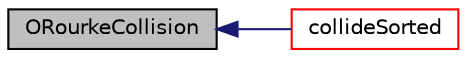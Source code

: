 digraph "ORourkeCollision"
{
  bgcolor="transparent";
  edge [fontname="Helvetica",fontsize="10",labelfontname="Helvetica",labelfontsize="10"];
  node [fontname="Helvetica",fontsize="10",shape=record];
  rankdir="LR";
  Node1 [label="ORourkeCollision",height=0.2,width=0.4,color="black", fillcolor="grey75", style="filled", fontcolor="black"];
  Node1 -> Node2 [dir="back",color="midnightblue",fontsize="10",style="solid",fontname="Helvetica"];
  Node2 [label="collideSorted",height=0.2,width=0.4,color="red",URL="$a01772.html#a834e9188312dfe219a33c35c3e198be0"];
}
